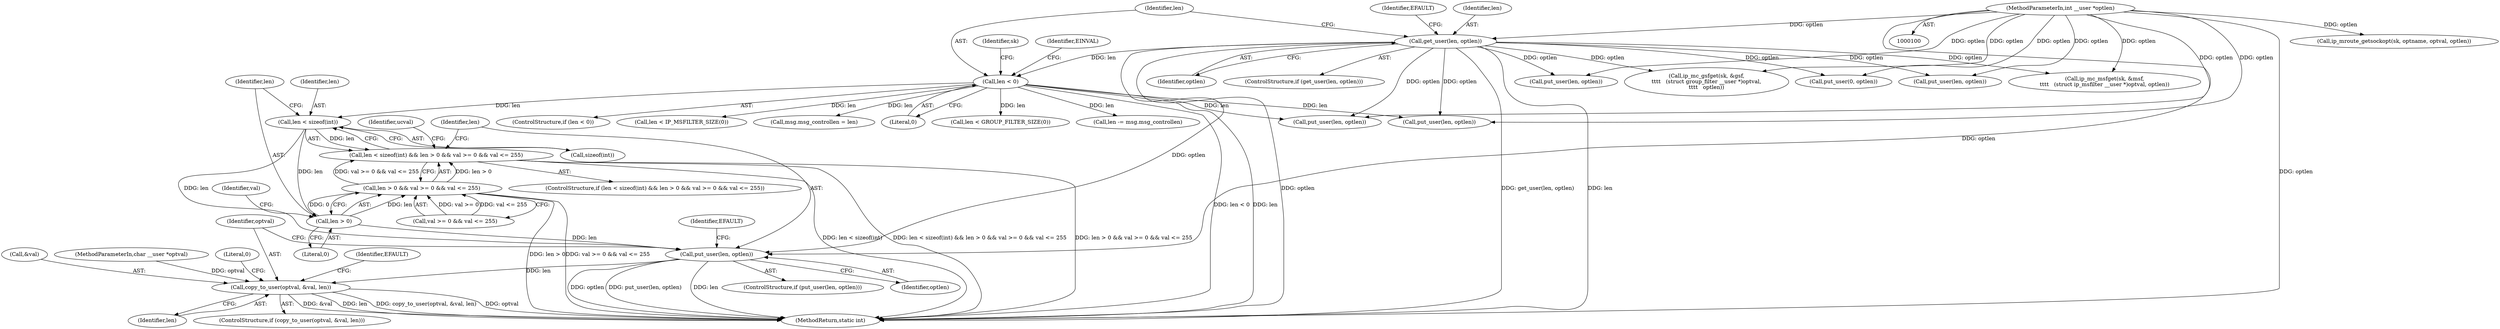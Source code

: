 digraph "0_linux_f6d8bd051c391c1c0458a30b2a7abcd939329259_25@API" {
"1000645" [label="(Call,len < sizeof(int))"];
"1000138" [label="(Call,len < 0)"];
"1000131" [label="(Call,get_user(len, optlen))"];
"1000105" [label="(MethodParameterIn,int __user *optlen)"];
"1000644" [label="(Call,len < sizeof(int) && len > 0 && val >= 0 && val <= 255)"];
"1000650" [label="(Call,len > 0)"];
"1000649" [label="(Call,len > 0 && val >= 0 && val <= 255)"];
"1000689" [label="(Call,put_user(len, optlen))"];
"1000696" [label="(Call,copy_to_user(optval, &val, len))"];
"1000531" [label="(Call,msg.msg_controllen = len)"];
"1000404" [label="(Call,put_user(len, optlen))"];
"1000694" [label="(Identifier,EFAULT)"];
"1000697" [label="(Identifier,optval)"];
"1000706" [label="(MethodReturn,static int)"];
"1000138" [label="(Call,len < 0)"];
"1000468" [label="(Call,len < GROUP_FILTER_SIZE(0))"];
"1000140" [label="(Literal,0)"];
"1000105" [label="(MethodParameterIn,int __user *optlen)"];
"1000649" [label="(Call,len > 0 && val >= 0 && val <= 255)"];
"1000705" [label="(Literal,0)"];
"1000688" [label="(ControlStructure,if (put_user(len, optlen)))"];
"1000703" [label="(Identifier,EFAULT)"];
"1000698" [label="(Call,&val)"];
"1000136" [label="(Identifier,EFAULT)"];
"1000203" [label="(Call,put_user(len, optlen))"];
"1000650" [label="(Call,len > 0)"];
"1000691" [label="(Identifier,optlen)"];
"1000671" [label="(Call,put_user(len, optlen))"];
"1000493" [label="(Call,ip_mc_gsfget(sk, &gsf,\n\t\t\t\t   (struct group_filter __user *)optval,\n\t\t\t\t   optlen))"];
"1000647" [label="(Call,sizeof(int))"];
"1000645" [label="(Call,len < sizeof(int))"];
"1000655" [label="(Identifier,val)"];
"1000131" [label="(Call,get_user(len, optlen))"];
"1000133" [label="(Identifier,optlen)"];
"1000652" [label="(Literal,0)"];
"1000651" [label="(Identifier,len)"];
"1000646" [label="(Identifier,len)"];
"1000197" [label="(Call,put_user(0, optlen))"];
"1000145" [label="(Identifier,sk)"];
"1000663" [label="(Identifier,ucval)"];
"1000689" [label="(Call,put_user(len, optlen))"];
"1000104" [label="(MethodParameterIn,char __user *optval)"];
"1000644" [label="(Call,len < sizeof(int) && len > 0 && val >= 0 && val <= 255)"];
"1000643" [label="(ControlStructure,if (len < sizeof(int) && len > 0 && val >= 0 && val <= 255))"];
"1000605" [label="(Call,len -= msg.msg_controllen)"];
"1000132" [label="(Identifier,len)"];
"1000125" [label="(Call,ip_mroute_getsockopt(sk, optname, optval, optlen))"];
"1000139" [label="(Identifier,len)"];
"1000137" [label="(ControlStructure,if (len < 0))"];
"1000690" [label="(Identifier,len)"];
"1000653" [label="(Call,val >= 0 && val <= 255)"];
"1000611" [label="(Call,put_user(len, optlen))"];
"1000695" [label="(ControlStructure,if (copy_to_user(optval, &val, len)))"];
"1000130" [label="(ControlStructure,if (get_user(len, optlen)))"];
"1000696" [label="(Call,copy_to_user(optval, &val, len))"];
"1000143" [label="(Identifier,EINVAL)"];
"1000451" [label="(Call,ip_mc_msfget(sk, &msf,\n\t\t\t\t   (struct ip_msfilter __user *)optval, optlen))"];
"1000700" [label="(Identifier,len)"];
"1000426" [label="(Call,len < IP_MSFILTER_SIZE(0))"];
"1000645" -> "1000644"  [label="AST: "];
"1000645" -> "1000647"  [label="CFG: "];
"1000646" -> "1000645"  [label="AST: "];
"1000647" -> "1000645"  [label="AST: "];
"1000651" -> "1000645"  [label="CFG: "];
"1000644" -> "1000645"  [label="CFG: "];
"1000645" -> "1000644"  [label="DDG: len"];
"1000138" -> "1000645"  [label="DDG: len"];
"1000645" -> "1000650"  [label="DDG: len"];
"1000645" -> "1000689"  [label="DDG: len"];
"1000138" -> "1000137"  [label="AST: "];
"1000138" -> "1000140"  [label="CFG: "];
"1000139" -> "1000138"  [label="AST: "];
"1000140" -> "1000138"  [label="AST: "];
"1000143" -> "1000138"  [label="CFG: "];
"1000145" -> "1000138"  [label="CFG: "];
"1000138" -> "1000706"  [label="DDG: len"];
"1000138" -> "1000706"  [label="DDG: len < 0"];
"1000131" -> "1000138"  [label="DDG: len"];
"1000138" -> "1000203"  [label="DDG: len"];
"1000138" -> "1000404"  [label="DDG: len"];
"1000138" -> "1000426"  [label="DDG: len"];
"1000138" -> "1000468"  [label="DDG: len"];
"1000138" -> "1000531"  [label="DDG: len"];
"1000138" -> "1000605"  [label="DDG: len"];
"1000131" -> "1000130"  [label="AST: "];
"1000131" -> "1000133"  [label="CFG: "];
"1000132" -> "1000131"  [label="AST: "];
"1000133" -> "1000131"  [label="AST: "];
"1000136" -> "1000131"  [label="CFG: "];
"1000139" -> "1000131"  [label="CFG: "];
"1000131" -> "1000706"  [label="DDG: len"];
"1000131" -> "1000706"  [label="DDG: optlen"];
"1000131" -> "1000706"  [label="DDG: get_user(len, optlen)"];
"1000105" -> "1000131"  [label="DDG: optlen"];
"1000131" -> "1000197"  [label="DDG: optlen"];
"1000131" -> "1000203"  [label="DDG: optlen"];
"1000131" -> "1000404"  [label="DDG: optlen"];
"1000131" -> "1000451"  [label="DDG: optlen"];
"1000131" -> "1000493"  [label="DDG: optlen"];
"1000131" -> "1000611"  [label="DDG: optlen"];
"1000131" -> "1000671"  [label="DDG: optlen"];
"1000131" -> "1000689"  [label="DDG: optlen"];
"1000105" -> "1000100"  [label="AST: "];
"1000105" -> "1000706"  [label="DDG: optlen"];
"1000105" -> "1000125"  [label="DDG: optlen"];
"1000105" -> "1000197"  [label="DDG: optlen"];
"1000105" -> "1000203"  [label="DDG: optlen"];
"1000105" -> "1000404"  [label="DDG: optlen"];
"1000105" -> "1000451"  [label="DDG: optlen"];
"1000105" -> "1000493"  [label="DDG: optlen"];
"1000105" -> "1000611"  [label="DDG: optlen"];
"1000105" -> "1000671"  [label="DDG: optlen"];
"1000105" -> "1000689"  [label="DDG: optlen"];
"1000644" -> "1000643"  [label="AST: "];
"1000644" -> "1000649"  [label="CFG: "];
"1000649" -> "1000644"  [label="AST: "];
"1000663" -> "1000644"  [label="CFG: "];
"1000690" -> "1000644"  [label="CFG: "];
"1000644" -> "1000706"  [label="DDG: len < sizeof(int) && len > 0 && val >= 0 && val <= 255"];
"1000644" -> "1000706"  [label="DDG: len > 0 && val >= 0 && val <= 255"];
"1000644" -> "1000706"  [label="DDG: len < sizeof(int)"];
"1000649" -> "1000644"  [label="DDG: len > 0"];
"1000649" -> "1000644"  [label="DDG: val >= 0 && val <= 255"];
"1000650" -> "1000649"  [label="AST: "];
"1000650" -> "1000652"  [label="CFG: "];
"1000651" -> "1000650"  [label="AST: "];
"1000652" -> "1000650"  [label="AST: "];
"1000655" -> "1000650"  [label="CFG: "];
"1000649" -> "1000650"  [label="CFG: "];
"1000650" -> "1000649"  [label="DDG: len"];
"1000650" -> "1000649"  [label="DDG: 0"];
"1000650" -> "1000689"  [label="DDG: len"];
"1000649" -> "1000653"  [label="CFG: "];
"1000653" -> "1000649"  [label="AST: "];
"1000649" -> "1000706"  [label="DDG: len > 0"];
"1000649" -> "1000706"  [label="DDG: val >= 0 && val <= 255"];
"1000653" -> "1000649"  [label="DDG: val >= 0"];
"1000653" -> "1000649"  [label="DDG: val <= 255"];
"1000689" -> "1000688"  [label="AST: "];
"1000689" -> "1000691"  [label="CFG: "];
"1000690" -> "1000689"  [label="AST: "];
"1000691" -> "1000689"  [label="AST: "];
"1000694" -> "1000689"  [label="CFG: "];
"1000697" -> "1000689"  [label="CFG: "];
"1000689" -> "1000706"  [label="DDG: put_user(len, optlen)"];
"1000689" -> "1000706"  [label="DDG: len"];
"1000689" -> "1000706"  [label="DDG: optlen"];
"1000689" -> "1000696"  [label="DDG: len"];
"1000696" -> "1000695"  [label="AST: "];
"1000696" -> "1000700"  [label="CFG: "];
"1000697" -> "1000696"  [label="AST: "];
"1000698" -> "1000696"  [label="AST: "];
"1000700" -> "1000696"  [label="AST: "];
"1000703" -> "1000696"  [label="CFG: "];
"1000705" -> "1000696"  [label="CFG: "];
"1000696" -> "1000706"  [label="DDG: len"];
"1000696" -> "1000706"  [label="DDG: copy_to_user(optval, &val, len)"];
"1000696" -> "1000706"  [label="DDG: optval"];
"1000696" -> "1000706"  [label="DDG: &val"];
"1000104" -> "1000696"  [label="DDG: optval"];
}
